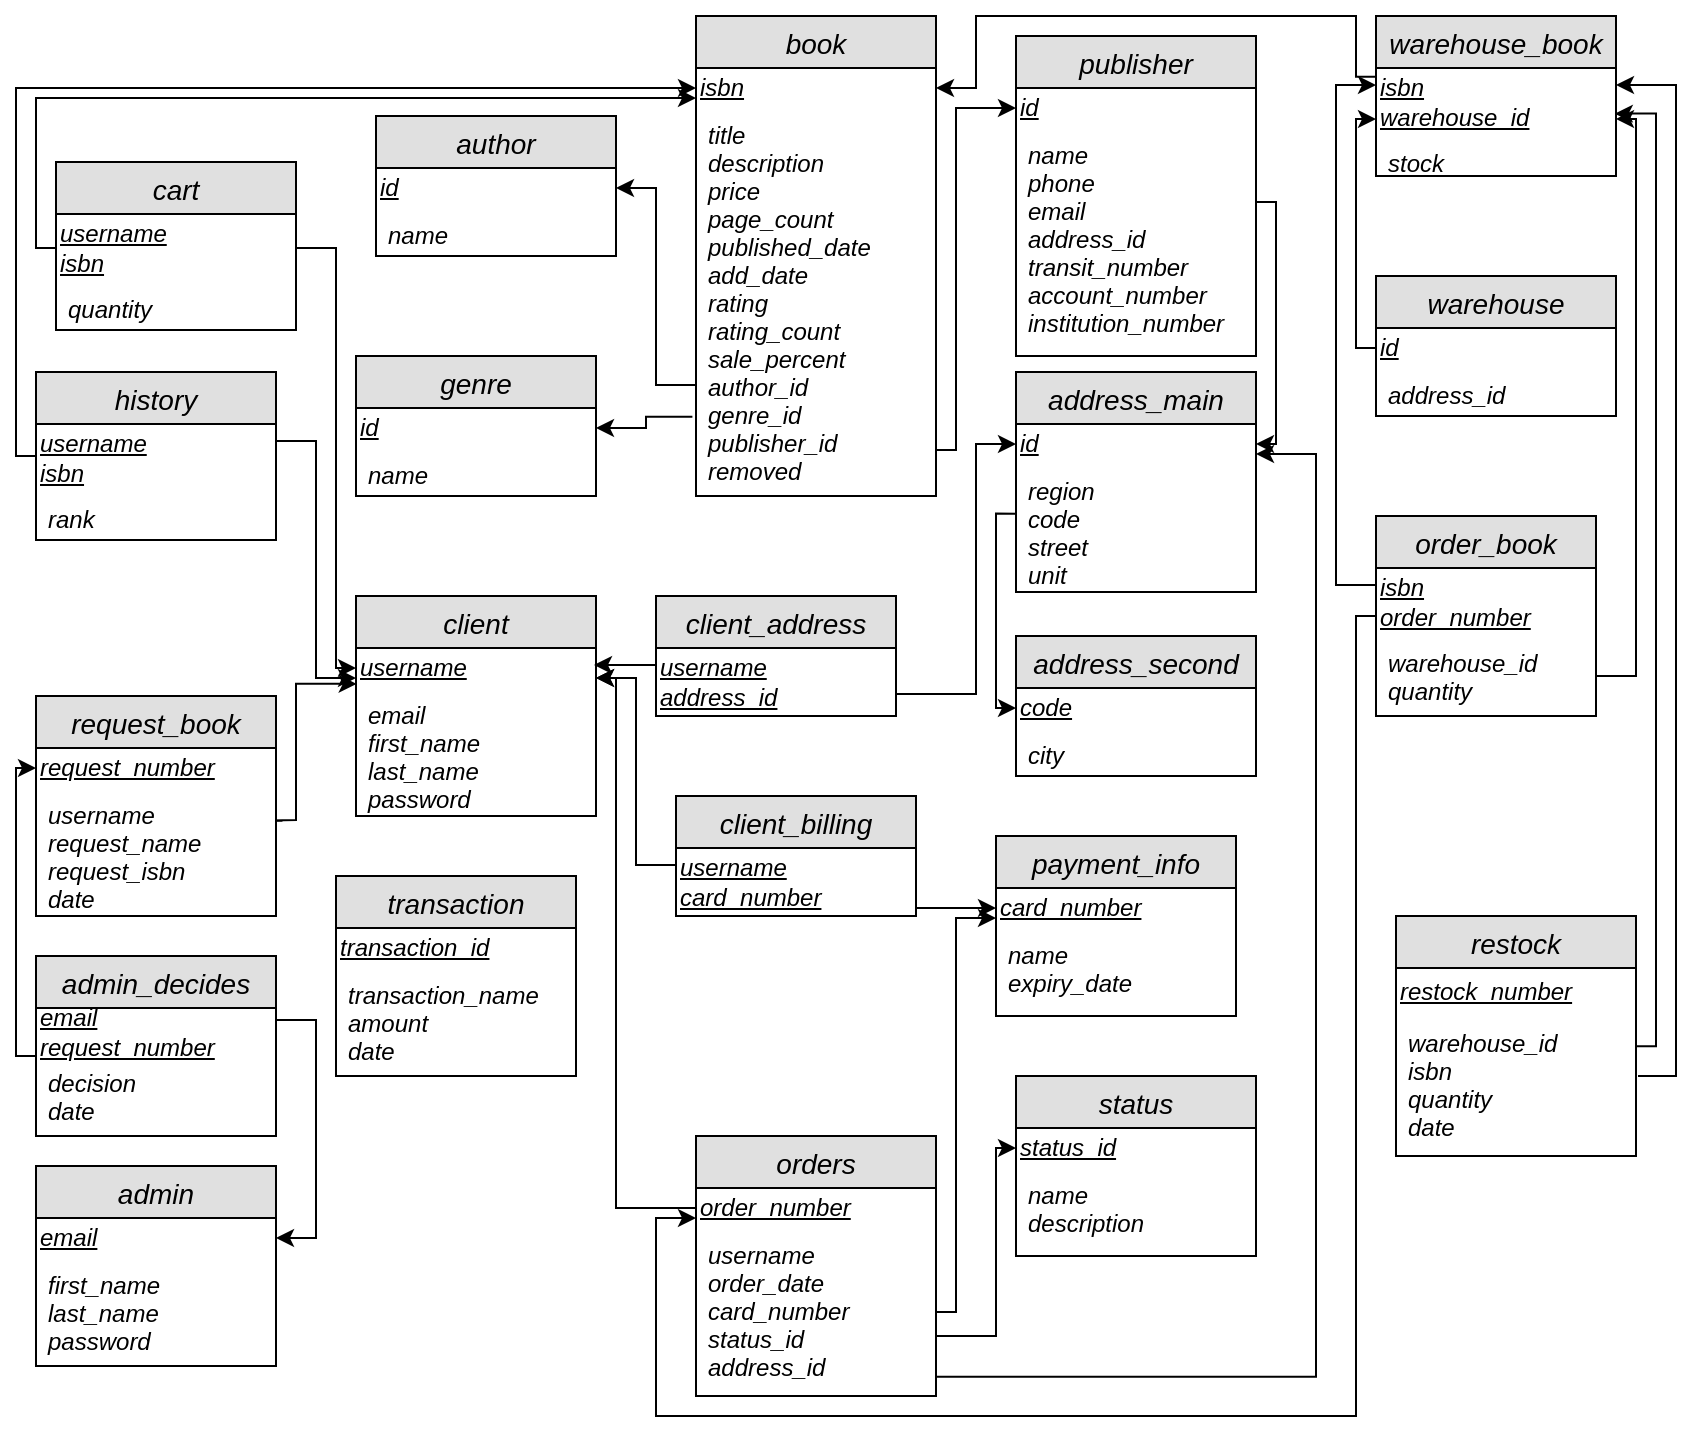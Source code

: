 <mxfile version="12.9.8" type="device"><diagram id="RTbH0Z76wj_Q57GEPLkF" name="Page-1"><mxGraphModel dx="-574" dy="164" grid="1" gridSize="10" guides="1" tooltips="1" connect="1" arrows="1" fold="1" page="1" pageScale="1" pageWidth="850" pageHeight="1100" math="0" shadow="0"><root><mxCell id="0"/><mxCell id="1" parent="0"/><mxCell id="aQ5pBmbl2qoweDgtqHfe-4" value="genre" style="swimlane;fontStyle=2;childLayout=stackLayout;horizontal=1;startSize=26;fillColor=#e0e0e0;horizontalStack=0;resizeParent=1;resizeParentMax=0;resizeLast=0;collapsible=1;marginBottom=0;swimlaneFillColor=#ffffff;align=center;fontSize=14;" parent="1" vertex="1"><mxGeometry x="1030" y="210" width="120" height="70" as="geometry"/></mxCell><mxCell id="aQ5pBmbl2qoweDgtqHfe-5" value="&lt;i&gt;&lt;u&gt;id&lt;/u&gt;&lt;/i&gt;" style="text;html=1;strokeColor=none;fillColor=none;align=left;verticalAlign=middle;whiteSpace=wrap;rounded=0;" parent="aQ5pBmbl2qoweDgtqHfe-4" vertex="1"><mxGeometry y="26" width="120" height="20" as="geometry"/></mxCell><mxCell id="aQ5pBmbl2qoweDgtqHfe-6" value="name" style="text;strokeColor=none;fillColor=none;spacingLeft=4;spacingRight=4;overflow=hidden;rotatable=0;points=[[0,0.5],[1,0.5]];portConstraint=eastwest;fontSize=12;fontStyle=2;align=left;" parent="aQ5pBmbl2qoweDgtqHfe-4" vertex="1"><mxGeometry y="46" width="120" height="24" as="geometry"/></mxCell><mxCell id="aQ5pBmbl2qoweDgtqHfe-23" value="cart" style="swimlane;fontStyle=2;childLayout=stackLayout;horizontal=1;startSize=26;fillColor=#e0e0e0;horizontalStack=0;resizeParent=1;resizeParentMax=0;resizeLast=0;collapsible=1;marginBottom=0;swimlaneFillColor=#ffffff;align=center;fontSize=14;" parent="1" vertex="1"><mxGeometry x="880" y="113" width="120" height="84" as="geometry"/></mxCell><mxCell id="aQ5pBmbl2qoweDgtqHfe-24" value="&lt;i&gt;&lt;u&gt;username&lt;br&gt;isbn&lt;br&gt;&lt;/u&gt;&lt;/i&gt;" style="text;html=1;strokeColor=none;fillColor=none;align=left;verticalAlign=middle;whiteSpace=wrap;rounded=0;" parent="aQ5pBmbl2qoweDgtqHfe-23" vertex="1"><mxGeometry y="26" width="120" height="34" as="geometry"/></mxCell><mxCell id="aQ5pBmbl2qoweDgtqHfe-25" value="quantity" style="text;strokeColor=none;fillColor=none;spacingLeft=4;spacingRight=4;overflow=hidden;rotatable=0;points=[[0,0.5],[1,0.5]];portConstraint=eastwest;fontSize=12;fontStyle=2;align=left;" parent="aQ5pBmbl2qoweDgtqHfe-23" vertex="1"><mxGeometry y="60" width="120" height="24" as="geometry"/></mxCell><mxCell id="aQ5pBmbl2qoweDgtqHfe-99" style="edgeStyle=orthogonalEdgeStyle;rounded=0;orthogonalLoop=1;jettySize=auto;html=1;entryX=0;entryY=0.5;entryDx=0;entryDy=0;" parent="1" source="aQ5pBmbl2qoweDgtqHfe-77" target="aQ5pBmbl2qoweDgtqHfe-11" edge="1"><mxGeometry relative="1" as="geometry"><mxPoint x="1160" y="40" as="targetPoint"/><Array as="points"><mxPoint x="860" y="260"/><mxPoint x="860" y="76"/></Array></mxGeometry></mxCell><mxCell id="aQ5pBmbl2qoweDgtqHfe-77" value="history" style="swimlane;fontStyle=2;childLayout=stackLayout;horizontal=1;startSize=26;fillColor=#e0e0e0;horizontalStack=0;resizeParent=1;resizeParentMax=0;resizeLast=0;collapsible=1;marginBottom=0;swimlaneFillColor=#ffffff;align=center;fontSize=14;" parent="1" vertex="1"><mxGeometry x="870" y="218" width="120" height="84" as="geometry"/></mxCell><mxCell id="aQ5pBmbl2qoweDgtqHfe-78" value="&lt;i&gt;&lt;u&gt;username&lt;br&gt;isbn&lt;br&gt;&lt;/u&gt;&lt;/i&gt;" style="text;html=1;strokeColor=none;fillColor=none;align=left;verticalAlign=middle;whiteSpace=wrap;rounded=0;" parent="aQ5pBmbl2qoweDgtqHfe-77" vertex="1"><mxGeometry y="26" width="120" height="34" as="geometry"/></mxCell><mxCell id="aQ5pBmbl2qoweDgtqHfe-79" value="rank" style="text;strokeColor=none;fillColor=none;spacingLeft=4;spacingRight=4;overflow=hidden;rotatable=0;points=[[0,0.5],[1,0.5]];portConstraint=eastwest;fontSize=12;fontStyle=2;align=left;" parent="aQ5pBmbl2qoweDgtqHfe-77" vertex="1"><mxGeometry y="60" width="120" height="24" as="geometry"/></mxCell><mxCell id="aQ5pBmbl2qoweDgtqHfe-1" value="author" style="swimlane;fontStyle=2;childLayout=stackLayout;horizontal=1;startSize=26;fillColor=#e0e0e0;horizontalStack=0;resizeParent=1;resizeParentMax=0;resizeLast=0;collapsible=1;marginBottom=0;swimlaneFillColor=#ffffff;align=center;fontSize=14;" parent="1" vertex="1"><mxGeometry x="1040" y="90" width="120" height="70" as="geometry"/></mxCell><mxCell id="aQ5pBmbl2qoweDgtqHfe-2" value="&lt;i&gt;&lt;u&gt;id&lt;/u&gt;&lt;/i&gt;" style="text;html=1;strokeColor=none;fillColor=none;align=left;verticalAlign=middle;whiteSpace=wrap;rounded=0;" parent="aQ5pBmbl2qoweDgtqHfe-1" vertex="1"><mxGeometry y="26" width="120" height="20" as="geometry"/></mxCell><mxCell id="aQ5pBmbl2qoweDgtqHfe-3" value="name" style="text;strokeColor=none;fillColor=none;spacingLeft=4;spacingRight=4;overflow=hidden;rotatable=0;points=[[0,0.5],[1,0.5]];portConstraint=eastwest;fontSize=12;fontStyle=2;align=left;" parent="aQ5pBmbl2qoweDgtqHfe-1" vertex="1"><mxGeometry y="46" width="120" height="24" as="geometry"/></mxCell><mxCell id="aQ5pBmbl2qoweDgtqHfe-110" style="edgeStyle=orthogonalEdgeStyle;rounded=0;orthogonalLoop=1;jettySize=auto;html=1;entryX=1;entryY=0.5;entryDx=0;entryDy=0;exitX=-0.001;exitY=0.128;exitDx=0;exitDy=0;exitPerimeter=0;" parent="1" source="aQ5pBmbl2qoweDgtqHfe-108" target="aQ5pBmbl2qoweDgtqHfe-11" edge="1"><mxGeometry relative="1" as="geometry"><Array as="points"><mxPoint x="1530" y="70"/><mxPoint x="1530" y="40"/><mxPoint x="1340" y="40"/><mxPoint x="1340" y="76"/></Array></mxGeometry></mxCell><mxCell id="aQ5pBmbl2qoweDgtqHfe-26" value="client" style="swimlane;fontStyle=2;childLayout=stackLayout;horizontal=1;startSize=26;fillColor=#e0e0e0;horizontalStack=0;resizeParent=1;resizeParentMax=0;resizeLast=0;collapsible=1;marginBottom=0;swimlaneFillColor=#ffffff;align=center;fontSize=14;" parent="1" vertex="1"><mxGeometry x="1030" y="330" width="120" height="110" as="geometry"/></mxCell><mxCell id="aQ5pBmbl2qoweDgtqHfe-27" value="&lt;i&gt;&lt;u&gt;username&lt;/u&gt;&lt;/i&gt;" style="text;html=1;strokeColor=none;fillColor=none;align=left;verticalAlign=middle;whiteSpace=wrap;rounded=0;" parent="aQ5pBmbl2qoweDgtqHfe-26" vertex="1"><mxGeometry y="26" width="120" height="20" as="geometry"/></mxCell><mxCell id="aQ5pBmbl2qoweDgtqHfe-28" value="email&#10;first_name&#10;last_name&#10;password" style="text;strokeColor=none;fillColor=none;spacingLeft=4;spacingRight=4;overflow=hidden;rotatable=0;points=[[0,0.5],[1,0.5]];portConstraint=eastwest;fontSize=12;fontStyle=2;align=left;" parent="aQ5pBmbl2qoweDgtqHfe-26" vertex="1"><mxGeometry y="46" width="120" height="64" as="geometry"/></mxCell><mxCell id="aQ5pBmbl2qoweDgtqHfe-52" value="client_address" style="swimlane;fontStyle=2;childLayout=stackLayout;horizontal=1;startSize=26;fillColor=#e0e0e0;horizontalStack=0;resizeParent=1;resizeParentMax=0;resizeLast=0;collapsible=1;marginBottom=0;swimlaneFillColor=#ffffff;align=center;fontSize=14;" parent="1" vertex="1"><mxGeometry x="1180" y="330" width="120" height="60" as="geometry"/></mxCell><mxCell id="aQ5pBmbl2qoweDgtqHfe-53" value="&lt;i&gt;&lt;u&gt;username&lt;br&gt;address_id&lt;br&gt;&lt;/u&gt;&lt;/i&gt;" style="text;html=1;strokeColor=none;fillColor=none;align=left;verticalAlign=middle;whiteSpace=wrap;rounded=0;" parent="aQ5pBmbl2qoweDgtqHfe-52" vertex="1"><mxGeometry y="26" width="120" height="34" as="geometry"/></mxCell><mxCell id="aQ5pBmbl2qoweDgtqHfe-107" value="warehouse_book" style="swimlane;fontStyle=2;childLayout=stackLayout;horizontal=1;startSize=26;fillColor=#e0e0e0;horizontalStack=0;resizeParent=1;resizeParentMax=0;resizeLast=0;collapsible=1;marginBottom=0;swimlaneFillColor=#ffffff;align=center;fontSize=14;" parent="1" vertex="1"><mxGeometry x="1540" y="40" width="120" height="80" as="geometry"/></mxCell><mxCell id="aQ5pBmbl2qoweDgtqHfe-108" value="&lt;i&gt;&lt;u&gt;isbn&lt;br&gt;warehouse_id&lt;br&gt;&lt;/u&gt;&lt;/i&gt;" style="text;html=1;strokeColor=none;fillColor=none;align=left;verticalAlign=middle;whiteSpace=wrap;rounded=0;" parent="aQ5pBmbl2qoweDgtqHfe-107" vertex="1"><mxGeometry y="26" width="120" height="34" as="geometry"/></mxCell><mxCell id="aQ5pBmbl2qoweDgtqHfe-109" value="stock" style="text;strokeColor=none;fillColor=none;spacingLeft=4;spacingRight=4;overflow=hidden;rotatable=0;points=[[0,0.5],[1,0.5]];portConstraint=eastwest;fontSize=12;fontStyle=2;align=left;" parent="aQ5pBmbl2qoweDgtqHfe-107" vertex="1"><mxGeometry y="60" width="120" height="20" as="geometry"/></mxCell><mxCell id="aQ5pBmbl2qoweDgtqHfe-56" value="client_billing" style="swimlane;fontStyle=2;childLayout=stackLayout;horizontal=1;startSize=26;fillColor=#e0e0e0;horizontalStack=0;resizeParent=1;resizeParentMax=0;resizeLast=0;collapsible=1;marginBottom=0;swimlaneFillColor=#ffffff;align=center;fontSize=14;" parent="1" vertex="1"><mxGeometry x="1190" y="430" width="120" height="60" as="geometry"/></mxCell><mxCell id="aQ5pBmbl2qoweDgtqHfe-57" value="&lt;i&gt;&lt;u&gt;username&lt;br&gt;card_number&lt;br&gt;&lt;/u&gt;&lt;/i&gt;" style="text;html=1;strokeColor=none;fillColor=none;align=left;verticalAlign=middle;whiteSpace=wrap;rounded=0;" parent="aQ5pBmbl2qoweDgtqHfe-56" vertex="1"><mxGeometry y="26" width="120" height="34" as="geometry"/></mxCell><mxCell id="aQ5pBmbl2qoweDgtqHfe-113" style="edgeStyle=orthogonalEdgeStyle;rounded=0;orthogonalLoop=1;jettySize=auto;html=1;entryX=0;entryY=0.75;entryDx=0;entryDy=0;exitX=0;exitY=0.5;exitDx=0;exitDy=0;" parent="1" source="aQ5pBmbl2qoweDgtqHfe-44" target="aQ5pBmbl2qoweDgtqHfe-108" edge="1"><mxGeometry relative="1" as="geometry"><Array as="points"><mxPoint x="1530" y="206"/><mxPoint x="1530" y="91"/></Array></mxGeometry></mxCell><mxCell id="aQ5pBmbl2qoweDgtqHfe-10" value="book" style="swimlane;fontStyle=2;childLayout=stackLayout;horizontal=1;startSize=26;fillColor=#e0e0e0;horizontalStack=0;resizeParent=1;resizeParentMax=0;resizeLast=0;collapsible=1;marginBottom=0;swimlaneFillColor=#ffffff;align=center;fontSize=14;" parent="1" vertex="1"><mxGeometry x="1200" y="40" width="120" height="240" as="geometry"/></mxCell><mxCell id="aQ5pBmbl2qoweDgtqHfe-11" value="&lt;i&gt;&lt;u&gt;isbn&lt;/u&gt;&lt;/i&gt;" style="text;html=1;strokeColor=none;fillColor=none;align=left;verticalAlign=middle;whiteSpace=wrap;rounded=0;" parent="aQ5pBmbl2qoweDgtqHfe-10" vertex="1"><mxGeometry y="26" width="120" height="20" as="geometry"/></mxCell><mxCell id="aQ5pBmbl2qoweDgtqHfe-12" value="title&#10;description&#10;price&#10;page_count&#10;published_date&#10;add_date&#10;rating&#10;rating_count&#10;sale_percent&#10;author_id&#10;genre_id&#10;publisher_id&#10;removed" style="text;strokeColor=none;fillColor=none;spacingLeft=4;spacingRight=4;overflow=hidden;rotatable=0;points=[[0,0.5],[1,0.5]];portConstraint=eastwest;fontSize=12;fontStyle=2;align=left;" parent="aQ5pBmbl2qoweDgtqHfe-10" vertex="1"><mxGeometry y="46" width="120" height="194" as="geometry"/></mxCell><mxCell id="aQ5pBmbl2qoweDgtqHfe-7" value="publisher" style="swimlane;fontStyle=2;childLayout=stackLayout;horizontal=1;startSize=26;fillColor=#e0e0e0;horizontalStack=0;resizeParent=1;resizeParentMax=0;resizeLast=0;collapsible=1;marginBottom=0;swimlaneFillColor=#ffffff;align=center;fontSize=14;" parent="1" vertex="1"><mxGeometry x="1360" y="50" width="120" height="160" as="geometry"/></mxCell><mxCell id="aQ5pBmbl2qoweDgtqHfe-8" value="&lt;i&gt;&lt;u&gt;id&lt;/u&gt;&lt;/i&gt;" style="text;html=1;strokeColor=none;fillColor=none;align=left;verticalAlign=middle;whiteSpace=wrap;rounded=0;" parent="aQ5pBmbl2qoweDgtqHfe-7" vertex="1"><mxGeometry y="26" width="120" height="20" as="geometry"/></mxCell><mxCell id="aQ5pBmbl2qoweDgtqHfe-9" value="name&#10;phone&#10;email&#10;address_id&#10;transit_number&#10;account_number&#10;institution_number" style="text;strokeColor=none;fillColor=none;spacingLeft=4;spacingRight=4;overflow=hidden;rotatable=0;points=[[0,0.5],[1,0.5]];portConstraint=eastwest;fontSize=12;fontStyle=2;align=left;" parent="aQ5pBmbl2qoweDgtqHfe-7" vertex="1"><mxGeometry y="46" width="120" height="114" as="geometry"/></mxCell><mxCell id="aQ5pBmbl2qoweDgtqHfe-46" value="address_main" style="swimlane;fontStyle=2;childLayout=stackLayout;horizontal=1;startSize=26;fillColor=#e0e0e0;horizontalStack=0;resizeParent=1;resizeParentMax=0;resizeLast=0;collapsible=1;marginBottom=0;swimlaneFillColor=#ffffff;align=center;fontSize=14;" parent="1" vertex="1"><mxGeometry x="1360" y="218" width="120" height="110" as="geometry"/></mxCell><mxCell id="aQ5pBmbl2qoweDgtqHfe-47" value="&lt;i&gt;&lt;u&gt;id&lt;/u&gt;&lt;/i&gt;" style="text;html=1;strokeColor=none;fillColor=none;align=left;verticalAlign=middle;whiteSpace=wrap;rounded=0;" parent="aQ5pBmbl2qoweDgtqHfe-46" vertex="1"><mxGeometry y="26" width="120" height="20" as="geometry"/></mxCell><mxCell id="aQ5pBmbl2qoweDgtqHfe-48" value="region&#10;code&#10;street&#10;unit" style="text;strokeColor=none;fillColor=none;spacingLeft=4;spacingRight=4;overflow=hidden;rotatable=0;points=[[0,0.5],[1,0.5]];portConstraint=eastwest;fontSize=12;fontStyle=2;align=left;" parent="aQ5pBmbl2qoweDgtqHfe-46" vertex="1"><mxGeometry y="46" width="120" height="64" as="geometry"/></mxCell><mxCell id="aQ5pBmbl2qoweDgtqHfe-20" value="order_book" style="swimlane;fontStyle=2;childLayout=stackLayout;horizontal=1;startSize=26;fillColor=#e0e0e0;horizontalStack=0;resizeParent=1;resizeParentMax=0;resizeLast=0;collapsible=1;marginBottom=0;swimlaneFillColor=#ffffff;align=center;fontSize=14;" parent="1" vertex="1"><mxGeometry x="1540" y="290" width="110" height="100" as="geometry"/></mxCell><mxCell id="aQ5pBmbl2qoweDgtqHfe-21" value="&lt;i&gt;&lt;u&gt;isbn&lt;br&gt;order_number&lt;br&gt;&lt;/u&gt;&lt;/i&gt;" style="text;html=1;strokeColor=none;fillColor=none;align=left;verticalAlign=middle;whiteSpace=wrap;rounded=0;" parent="aQ5pBmbl2qoweDgtqHfe-20" vertex="1"><mxGeometry y="26" width="110" height="34" as="geometry"/></mxCell><mxCell id="aQ5pBmbl2qoweDgtqHfe-22" value="warehouse_id&#10;quantity" style="text;strokeColor=none;fillColor=none;spacingLeft=4;spacingRight=4;overflow=hidden;rotatable=0;points=[[0,0.5],[1,0.5]];portConstraint=eastwest;fontSize=12;fontStyle=2;align=left;" parent="aQ5pBmbl2qoweDgtqHfe-20" vertex="1"><mxGeometry y="60" width="110" height="40" as="geometry"/></mxCell><mxCell id="aQ5pBmbl2qoweDgtqHfe-82" style="edgeStyle=orthogonalEdgeStyle;rounded=0;orthogonalLoop=1;jettySize=auto;html=1;entryX=0;entryY=0.5;entryDx=0;entryDy=0;" parent="1" source="aQ5pBmbl2qoweDgtqHfe-12" target="aQ5pBmbl2qoweDgtqHfe-8" edge="1"><mxGeometry relative="1" as="geometry"><mxPoint x="1460" y="40" as="targetPoint"/><Array as="points"><mxPoint x="1319" y="257"/><mxPoint x="1330" y="257"/><mxPoint x="1330" y="86"/></Array></mxGeometry></mxCell><mxCell id="aQ5pBmbl2qoweDgtqHfe-84" style="edgeStyle=orthogonalEdgeStyle;rounded=0;orthogonalLoop=1;jettySize=auto;html=1;entryX=1;entryY=0.5;entryDx=0;entryDy=0;exitX=0.004;exitY=0.714;exitDx=0;exitDy=0;exitPerimeter=0;" parent="1" source="aQ5pBmbl2qoweDgtqHfe-12" target="aQ5pBmbl2qoweDgtqHfe-2" edge="1"><mxGeometry relative="1" as="geometry"/></mxCell><mxCell id="aQ5pBmbl2qoweDgtqHfe-85" style="edgeStyle=orthogonalEdgeStyle;rounded=0;orthogonalLoop=1;jettySize=auto;html=1;entryX=1;entryY=0.5;entryDx=0;entryDy=0;exitX=-0.015;exitY=0.796;exitDx=0;exitDy=0;exitPerimeter=0;" parent="1" source="aQ5pBmbl2qoweDgtqHfe-12" target="aQ5pBmbl2qoweDgtqHfe-5" edge="1"><mxGeometry relative="1" as="geometry"/></mxCell><mxCell id="aQ5pBmbl2qoweDgtqHfe-86" style="edgeStyle=orthogonalEdgeStyle;rounded=0;orthogonalLoop=1;jettySize=auto;html=1;entryX=1;entryY=0.5;entryDx=0;entryDy=0;" parent="1" source="aQ5pBmbl2qoweDgtqHfe-9" target="aQ5pBmbl2qoweDgtqHfe-47" edge="1"><mxGeometry relative="1" as="geometry"><mxPoint x="1620" y="296" as="targetPoint"/><Array as="points"><mxPoint x="1490" y="133"/><mxPoint x="1490" y="254"/></Array></mxGeometry></mxCell><mxCell id="aQ5pBmbl2qoweDgtqHfe-89" style="edgeStyle=orthogonalEdgeStyle;rounded=0;orthogonalLoop=1;jettySize=auto;html=1;entryX=0;entryY=0.5;entryDx=0;entryDy=0;exitX=0.002;exitY=0.388;exitDx=0;exitDy=0;exitPerimeter=0;" parent="1" source="aQ5pBmbl2qoweDgtqHfe-48" target="aQ5pBmbl2qoweDgtqHfe-50" edge="1"><mxGeometry relative="1" as="geometry"><mxPoint x="1400" y="268" as="sourcePoint"/><Array as="points"><mxPoint x="1350" y="289"/><mxPoint x="1350" y="386"/></Array></mxGeometry></mxCell><mxCell id="aQ5pBmbl2qoweDgtqHfe-92" style="edgeStyle=orthogonalEdgeStyle;rounded=0;orthogonalLoop=1;jettySize=auto;html=1;entryX=0;entryY=0.5;entryDx=0;entryDy=0;" parent="1" source="aQ5pBmbl2qoweDgtqHfe-53" target="aQ5pBmbl2qoweDgtqHfe-47" edge="1"><mxGeometry relative="1" as="geometry"><Array as="points"><mxPoint x="1340" y="379"/><mxPoint x="1340" y="254"/></Array></mxGeometry></mxCell><mxCell id="aQ5pBmbl2qoweDgtqHfe-95" style="edgeStyle=orthogonalEdgeStyle;rounded=0;orthogonalLoop=1;jettySize=auto;html=1;entryX=0;entryY=0.5;entryDx=0;entryDy=0;" parent="1" source="aQ5pBmbl2qoweDgtqHfe-24" target="aQ5pBmbl2qoweDgtqHfe-27" edge="1"><mxGeometry relative="1" as="geometry"><Array as="points"><mxPoint x="1020" y="156"/><mxPoint x="1020" y="366"/></Array></mxGeometry></mxCell><mxCell id="aQ5pBmbl2qoweDgtqHfe-96" style="edgeStyle=orthogonalEdgeStyle;rounded=0;orthogonalLoop=1;jettySize=auto;html=1;entryX=0;entryY=0.75;entryDx=0;entryDy=0;exitX=1;exitY=0.25;exitDx=0;exitDy=0;" parent="1" source="aQ5pBmbl2qoweDgtqHfe-78" target="aQ5pBmbl2qoweDgtqHfe-27" edge="1"><mxGeometry relative="1" as="geometry"><Array as="points"><mxPoint x="1010" y="253"/><mxPoint x="1010" y="371"/></Array></mxGeometry></mxCell><mxCell id="aQ5pBmbl2qoweDgtqHfe-98" style="edgeStyle=orthogonalEdgeStyle;rounded=0;orthogonalLoop=1;jettySize=auto;html=1;entryX=0;entryY=0.75;entryDx=0;entryDy=0;" parent="1" source="aQ5pBmbl2qoweDgtqHfe-24" target="aQ5pBmbl2qoweDgtqHfe-11" edge="1"><mxGeometry relative="1" as="geometry"><mxPoint x="1200" y="76" as="targetPoint"/><Array as="points"><mxPoint x="870" y="156"/><mxPoint x="870" y="81"/></Array></mxGeometry></mxCell><mxCell id="aQ5pBmbl2qoweDgtqHfe-101" style="edgeStyle=orthogonalEdgeStyle;rounded=0;orthogonalLoop=1;jettySize=auto;html=1;entryX=0.992;entryY=0.42;entryDx=0;entryDy=0;entryPerimeter=0;exitX=0;exitY=0.25;exitDx=0;exitDy=0;" parent="1" source="aQ5pBmbl2qoweDgtqHfe-53" target="aQ5pBmbl2qoweDgtqHfe-27" edge="1"><mxGeometry relative="1" as="geometry"/></mxCell><mxCell id="aQ5pBmbl2qoweDgtqHfe-102" style="edgeStyle=orthogonalEdgeStyle;rounded=0;orthogonalLoop=1;jettySize=auto;html=1;entryX=1;entryY=0.75;entryDx=0;entryDy=0;exitX=0;exitY=0.25;exitDx=0;exitDy=0;" parent="1" source="aQ5pBmbl2qoweDgtqHfe-57" target="aQ5pBmbl2qoweDgtqHfe-27" edge="1"><mxGeometry relative="1" as="geometry"/></mxCell><mxCell id="aQ5pBmbl2qoweDgtqHfe-103" style="edgeStyle=orthogonalEdgeStyle;rounded=0;orthogonalLoop=1;jettySize=auto;html=1;entryX=0;entryY=0.5;entryDx=0;entryDy=0;exitX=1;exitY=0.75;exitDx=0;exitDy=0;" parent="1" source="aQ5pBmbl2qoweDgtqHfe-57" target="aQ5pBmbl2qoweDgtqHfe-62" edge="1"><mxGeometry relative="1" as="geometry"><Array as="points"><mxPoint x="1310" y="486"/></Array></mxGeometry></mxCell><mxCell id="aQ5pBmbl2qoweDgtqHfe-65" value="restock" style="swimlane;fontStyle=2;childLayout=stackLayout;horizontal=1;startSize=26;fillColor=#e0e0e0;horizontalStack=0;resizeParent=1;resizeParentMax=0;resizeLast=0;collapsible=1;marginBottom=0;swimlaneFillColor=#ffffff;align=center;fontSize=14;" parent="1" vertex="1"><mxGeometry x="1550" y="490" width="120" height="120" as="geometry"/></mxCell><mxCell id="aQ5pBmbl2qoweDgtqHfe-66" value="&lt;i&gt;&lt;u&gt;restock_number&lt;/u&gt;&lt;/i&gt;&lt;i&gt;&lt;u&gt;&lt;br&gt;&lt;/u&gt;&lt;/i&gt;" style="text;html=1;strokeColor=none;fillColor=none;align=left;verticalAlign=middle;whiteSpace=wrap;rounded=0;" parent="aQ5pBmbl2qoweDgtqHfe-65" vertex="1"><mxGeometry y="26" width="120" height="24" as="geometry"/></mxCell><mxCell id="aQ5pBmbl2qoweDgtqHfe-67" value="warehouse_id&#10;isbn&#10;quantity&#10;date" style="text;strokeColor=none;fillColor=none;spacingLeft=4;spacingRight=4;overflow=hidden;rotatable=0;points=[[0,0.5],[1,0.5]];portConstraint=eastwest;fontSize=12;fontStyle=2;align=left;" parent="aQ5pBmbl2qoweDgtqHfe-65" vertex="1"><mxGeometry y="50" width="120" height="70" as="geometry"/></mxCell><mxCell id="aQ5pBmbl2qoweDgtqHfe-127" style="edgeStyle=orthogonalEdgeStyle;rounded=0;orthogonalLoop=1;jettySize=auto;html=1;entryX=0.003;entryY=0.897;entryDx=0;entryDy=0;entryPerimeter=0;exitX=1.027;exitY=0.257;exitDx=0;exitDy=0;exitPerimeter=0;" parent="1" source="aQ5pBmbl2qoweDgtqHfe-73" target="aQ5pBmbl2qoweDgtqHfe-27" edge="1"><mxGeometry relative="1" as="geometry"><Array as="points"><mxPoint x="980" y="442"/><mxPoint x="1000" y="442"/><mxPoint x="1000" y="374"/></Array></mxGeometry></mxCell><mxCell id="aQ5pBmbl2qoweDgtqHfe-115" style="edgeStyle=orthogonalEdgeStyle;rounded=0;orthogonalLoop=1;jettySize=auto;html=1;entryX=1;entryY=0.75;entryDx=0;entryDy=0;" parent="1" source="aQ5pBmbl2qoweDgtqHfe-15" target="aQ5pBmbl2qoweDgtqHfe-27" edge="1"><mxGeometry relative="1" as="geometry"><Array as="points"><mxPoint x="1160" y="636"/><mxPoint x="1160" y="371"/></Array></mxGeometry></mxCell><mxCell id="aQ5pBmbl2qoweDgtqHfe-116" style="edgeStyle=orthogonalEdgeStyle;rounded=0;orthogonalLoop=1;jettySize=auto;html=1;entryX=0;entryY=0.5;entryDx=0;entryDy=0;" parent="1" source="aQ5pBmbl2qoweDgtqHfe-16" target="aQ5pBmbl2qoweDgtqHfe-18" edge="1"><mxGeometry relative="1" as="geometry"><Array as="points"><mxPoint x="1350" y="700"/><mxPoint x="1350" y="606"/></Array></mxGeometry></mxCell><mxCell id="aQ5pBmbl2qoweDgtqHfe-117" style="edgeStyle=orthogonalEdgeStyle;rounded=0;orthogonalLoop=1;jettySize=auto;html=1;entryX=0;entryY=0.75;entryDx=0;entryDy=0;exitX=0.996;exitY=0.702;exitDx=0;exitDy=0;exitPerimeter=0;" parent="1" source="aQ5pBmbl2qoweDgtqHfe-16" target="aQ5pBmbl2qoweDgtqHfe-62" edge="1"><mxGeometry relative="1" as="geometry"><Array as="points"><mxPoint x="1320" y="688"/><mxPoint x="1330" y="688"/><mxPoint x="1330" y="491"/></Array></mxGeometry></mxCell><mxCell id="aQ5pBmbl2qoweDgtqHfe-119" style="edgeStyle=orthogonalEdgeStyle;rounded=0;orthogonalLoop=1;jettySize=auto;html=1;entryX=1;entryY=0.75;entryDx=0;entryDy=0;exitX=0.992;exitY=0.886;exitDx=0;exitDy=0;exitPerimeter=0;" parent="1" source="aQ5pBmbl2qoweDgtqHfe-16" target="aQ5pBmbl2qoweDgtqHfe-47" edge="1"><mxGeometry relative="1" as="geometry"><Array as="points"><mxPoint x="1510" y="720"/><mxPoint x="1510" y="259"/></Array></mxGeometry></mxCell><mxCell id="aQ5pBmbl2qoweDgtqHfe-14" value="orders" style="swimlane;fontStyle=2;childLayout=stackLayout;horizontal=1;startSize=26;fillColor=#e0e0e0;horizontalStack=0;resizeParent=1;resizeParentMax=0;resizeLast=0;collapsible=1;marginBottom=0;swimlaneFillColor=#ffffff;align=center;fontSize=14;" parent="1" vertex="1"><mxGeometry x="1200" y="600" width="120" height="130" as="geometry"/></mxCell><mxCell id="aQ5pBmbl2qoweDgtqHfe-15" value="&lt;i&gt;&lt;u&gt;order_number&lt;/u&gt;&lt;/i&gt;" style="text;html=1;strokeColor=none;fillColor=none;align=left;verticalAlign=middle;whiteSpace=wrap;rounded=0;" parent="aQ5pBmbl2qoweDgtqHfe-14" vertex="1"><mxGeometry y="26" width="120" height="20" as="geometry"/></mxCell><mxCell id="aQ5pBmbl2qoweDgtqHfe-16" value="username&#10;order_date&#10;card_number&#10;status_id&#10;address_id" style="text;strokeColor=none;fillColor=none;spacingLeft=4;spacingRight=4;overflow=hidden;rotatable=0;points=[[0,0.5],[1,0.5]];portConstraint=eastwest;fontSize=12;fontStyle=2;align=left;" parent="aQ5pBmbl2qoweDgtqHfe-14" vertex="1"><mxGeometry y="46" width="120" height="84" as="geometry"/></mxCell><mxCell id="aQ5pBmbl2qoweDgtqHfe-122" style="edgeStyle=orthogonalEdgeStyle;rounded=0;orthogonalLoop=1;jettySize=auto;html=1;entryX=0;entryY=0.25;entryDx=0;entryDy=0;exitX=0;exitY=0.25;exitDx=0;exitDy=0;" parent="1" source="aQ5pBmbl2qoweDgtqHfe-21" target="aQ5pBmbl2qoweDgtqHfe-108" edge="1"><mxGeometry relative="1" as="geometry"><Array as="points"><mxPoint x="1520" y="325"/><mxPoint x="1520" y="75"/></Array></mxGeometry></mxCell><mxCell id="aQ5pBmbl2qoweDgtqHfe-123" style="edgeStyle=orthogonalEdgeStyle;rounded=0;orthogonalLoop=1;jettySize=auto;html=1;entryX=1;entryY=0.75;entryDx=0;entryDy=0;" parent="1" source="aQ5pBmbl2qoweDgtqHfe-22" target="aQ5pBmbl2qoweDgtqHfe-108" edge="1"><mxGeometry relative="1" as="geometry"><Array as="points"><mxPoint x="1670" y="370"/><mxPoint x="1670" y="92"/></Array></mxGeometry></mxCell><mxCell id="aQ5pBmbl2qoweDgtqHfe-125" style="edgeStyle=orthogonalEdgeStyle;rounded=0;orthogonalLoop=1;jettySize=auto;html=1;entryX=1;entryY=0.25;entryDx=0;entryDy=0;" parent="1" target="aQ5pBmbl2qoweDgtqHfe-108" edge="1"><mxGeometry relative="1" as="geometry"><Array as="points"><mxPoint x="1671" y="570"/><mxPoint x="1690" y="570"/><mxPoint x="1690" y="75"/></Array><mxPoint x="1671" y="570" as="sourcePoint"/></mxGeometry></mxCell><mxCell id="aQ5pBmbl2qoweDgtqHfe-126" style="edgeStyle=orthogonalEdgeStyle;rounded=0;orthogonalLoop=1;jettySize=auto;html=1;entryX=0.995;entryY=0.671;entryDx=0;entryDy=0;entryPerimeter=0;exitX=0.997;exitY=0.216;exitDx=0;exitDy=0;exitPerimeter=0;" parent="1" source="aQ5pBmbl2qoweDgtqHfe-67" target="aQ5pBmbl2qoweDgtqHfe-108" edge="1"><mxGeometry relative="1" as="geometry"><Array as="points"><mxPoint x="1680" y="555"/><mxPoint x="1680" y="89"/></Array></mxGeometry></mxCell><mxCell id="aQ5pBmbl2qoweDgtqHfe-128" style="edgeStyle=orthogonalEdgeStyle;rounded=0;orthogonalLoop=1;jettySize=auto;html=1;entryX=0;entryY=0.5;entryDx=0;entryDy=0;exitX=0;exitY=1;exitDx=0;exitDy=0;" parent="1" source="aQ5pBmbl2qoweDgtqHfe-75" target="aQ5pBmbl2qoweDgtqHfe-72" edge="1"><mxGeometry relative="1" as="geometry"><Array as="points"><mxPoint x="860" y="560"/><mxPoint x="860" y="416"/></Array></mxGeometry></mxCell><mxCell id="aQ5pBmbl2qoweDgtqHfe-129" style="edgeStyle=orthogonalEdgeStyle;rounded=0;orthogonalLoop=1;jettySize=auto;html=1;entryX=1;entryY=0.25;entryDx=0;entryDy=0;exitX=1;exitY=0.5;exitDx=0;exitDy=0;startArrow=classic;startFill=1;endArrow=none;endFill=0;" parent="1" source="aQ5pBmbl2qoweDgtqHfe-34" target="aQ5pBmbl2qoweDgtqHfe-75" edge="1"><mxGeometry relative="1" as="geometry"><Array as="points"><mxPoint x="1010" y="651"/><mxPoint x="1010" y="542"/></Array></mxGeometry></mxCell><mxCell id="aQ5pBmbl2qoweDgtqHfe-43" value="warehouse" style="swimlane;fontStyle=2;childLayout=stackLayout;horizontal=1;startSize=26;fillColor=#e0e0e0;horizontalStack=0;resizeParent=1;resizeParentMax=0;resizeLast=0;collapsible=1;marginBottom=0;swimlaneFillColor=#ffffff;align=center;fontSize=14;" parent="1" vertex="1"><mxGeometry x="1540" y="170" width="120" height="70" as="geometry"/></mxCell><mxCell id="aQ5pBmbl2qoweDgtqHfe-44" value="&lt;i&gt;&lt;u&gt;id&lt;/u&gt;&lt;/i&gt;" style="text;html=1;strokeColor=none;fillColor=none;align=left;verticalAlign=middle;whiteSpace=wrap;rounded=0;" parent="aQ5pBmbl2qoweDgtqHfe-43" vertex="1"><mxGeometry y="26" width="120" height="20" as="geometry"/></mxCell><mxCell id="aQ5pBmbl2qoweDgtqHfe-45" value="address_id" style="text;strokeColor=none;fillColor=none;spacingLeft=4;spacingRight=4;overflow=hidden;rotatable=0;points=[[0,0.5],[1,0.5]];portConstraint=eastwest;fontSize=12;fontStyle=2;align=left;" parent="aQ5pBmbl2qoweDgtqHfe-43" vertex="1"><mxGeometry y="46" width="120" height="24" as="geometry"/></mxCell><mxCell id="aQ5pBmbl2qoweDgtqHfe-61" value="payment_info" style="swimlane;fontStyle=2;childLayout=stackLayout;horizontal=1;startSize=26;fillColor=#e0e0e0;horizontalStack=0;resizeParent=1;resizeParentMax=0;resizeLast=0;collapsible=1;marginBottom=0;swimlaneFillColor=#ffffff;align=center;fontSize=14;" parent="1" vertex="1"><mxGeometry x="1350" y="450" width="120" height="90" as="geometry"/></mxCell><mxCell id="aQ5pBmbl2qoweDgtqHfe-62" value="&lt;i&gt;&lt;u&gt;card_number&lt;/u&gt;&lt;/i&gt;" style="text;html=1;strokeColor=none;fillColor=none;align=left;verticalAlign=middle;whiteSpace=wrap;rounded=0;" parent="aQ5pBmbl2qoweDgtqHfe-61" vertex="1"><mxGeometry y="26" width="120" height="20" as="geometry"/></mxCell><mxCell id="aQ5pBmbl2qoweDgtqHfe-63" value="name&#10;expiry_date" style="text;strokeColor=none;fillColor=none;spacingLeft=4;spacingRight=4;overflow=hidden;rotatable=0;points=[[0,0.5],[1,0.5]];portConstraint=eastwest;fontSize=12;fontStyle=2;align=left;" parent="aQ5pBmbl2qoweDgtqHfe-61" vertex="1"><mxGeometry y="46" width="120" height="44" as="geometry"/></mxCell><mxCell id="aQ5pBmbl2qoweDgtqHfe-17" value="status" style="swimlane;fontStyle=2;childLayout=stackLayout;horizontal=1;startSize=26;fillColor=#e0e0e0;horizontalStack=0;resizeParent=1;resizeParentMax=0;resizeLast=0;collapsible=1;marginBottom=0;swimlaneFillColor=#ffffff;align=center;fontSize=14;" parent="1" vertex="1"><mxGeometry x="1360" y="570" width="120" height="90" as="geometry"/></mxCell><mxCell id="aQ5pBmbl2qoweDgtqHfe-18" value="&lt;i&gt;&lt;u&gt;status_id&lt;/u&gt;&lt;/i&gt;" style="text;html=1;strokeColor=none;fillColor=none;align=left;verticalAlign=middle;whiteSpace=wrap;rounded=0;" parent="aQ5pBmbl2qoweDgtqHfe-17" vertex="1"><mxGeometry y="26" width="120" height="20" as="geometry"/></mxCell><mxCell id="aQ5pBmbl2qoweDgtqHfe-19" value="name&#10;description" style="text;strokeColor=none;fillColor=none;spacingLeft=4;spacingRight=4;overflow=hidden;rotatable=0;points=[[0,0.5],[1,0.5]];portConstraint=eastwest;fontSize=12;fontStyle=2;align=left;" parent="aQ5pBmbl2qoweDgtqHfe-17" vertex="1"><mxGeometry y="46" width="120" height="44" as="geometry"/></mxCell><mxCell id="aQ5pBmbl2qoweDgtqHfe-39" value="transaction" style="swimlane;fontStyle=2;childLayout=stackLayout;horizontal=1;startSize=26;fillColor=#e0e0e0;horizontalStack=0;resizeParent=1;resizeParentMax=0;resizeLast=0;collapsible=1;marginBottom=0;swimlaneFillColor=#ffffff;align=center;fontSize=14;" parent="1" vertex="1"><mxGeometry x="1020" y="470" width="120" height="100" as="geometry"/></mxCell><mxCell id="aQ5pBmbl2qoweDgtqHfe-40" value="&lt;i&gt;&lt;u&gt;transaction_id&lt;/u&gt;&lt;/i&gt;" style="text;html=1;strokeColor=none;fillColor=none;align=left;verticalAlign=middle;whiteSpace=wrap;rounded=0;" parent="aQ5pBmbl2qoweDgtqHfe-39" vertex="1"><mxGeometry y="26" width="120" height="20" as="geometry"/></mxCell><mxCell id="aQ5pBmbl2qoweDgtqHfe-41" value="transaction_name&#10;amount&#10;date" style="text;strokeColor=none;fillColor=none;spacingLeft=4;spacingRight=4;overflow=hidden;rotatable=0;points=[[0,0.5],[1,0.5]];portConstraint=eastwest;fontSize=12;fontStyle=2;align=left;" parent="aQ5pBmbl2qoweDgtqHfe-39" vertex="1"><mxGeometry y="46" width="120" height="54" as="geometry"/></mxCell><mxCell id="aQ5pBmbl2qoweDgtqHfe-71" value="request_book" style="swimlane;fontStyle=2;childLayout=stackLayout;horizontal=1;startSize=26;fillColor=#e0e0e0;horizontalStack=0;resizeParent=1;resizeParentMax=0;resizeLast=0;collapsible=1;marginBottom=0;swimlaneFillColor=#ffffff;align=center;fontSize=14;" parent="1" vertex="1"><mxGeometry x="870" y="380" width="120" height="110" as="geometry"/></mxCell><mxCell id="aQ5pBmbl2qoweDgtqHfe-72" value="&lt;i&gt;&lt;u&gt;request_number&lt;/u&gt;&lt;/i&gt;" style="text;html=1;strokeColor=none;fillColor=none;align=left;verticalAlign=middle;whiteSpace=wrap;rounded=0;" parent="aQ5pBmbl2qoweDgtqHfe-71" vertex="1"><mxGeometry y="26" width="120" height="20" as="geometry"/></mxCell><mxCell id="aQ5pBmbl2qoweDgtqHfe-73" value="username&#10;request_name&#10;request_isbn&#10;date" style="text;strokeColor=none;fillColor=none;spacingLeft=4;spacingRight=4;overflow=hidden;rotatable=0;points=[[0,0.5],[1,0.5]];portConstraint=eastwest;fontSize=12;fontStyle=2;align=left;" parent="aQ5pBmbl2qoweDgtqHfe-71" vertex="1"><mxGeometry y="46" width="120" height="64" as="geometry"/></mxCell><mxCell id="aQ5pBmbl2qoweDgtqHfe-74" value="admin_decides" style="swimlane;fontStyle=2;childLayout=stackLayout;horizontal=1;startSize=26;fillColor=#e0e0e0;horizontalStack=0;resizeParent=1;resizeParentMax=0;resizeLast=0;collapsible=1;marginBottom=0;swimlaneFillColor=#ffffff;align=center;fontSize=14;" parent="1" vertex="1"><mxGeometry x="870" y="510" width="120" height="90" as="geometry"/></mxCell><mxCell id="aQ5pBmbl2qoweDgtqHfe-75" value="&lt;i&gt;&lt;u&gt;email&lt;br&gt;request_number&lt;br&gt;&lt;/u&gt;&lt;/i&gt;" style="text;html=1;strokeColor=none;fillColor=none;align=left;verticalAlign=middle;whiteSpace=wrap;rounded=0;" parent="aQ5pBmbl2qoweDgtqHfe-74" vertex="1"><mxGeometry y="26" width="120" height="24" as="geometry"/></mxCell><mxCell id="aQ5pBmbl2qoweDgtqHfe-76" value="decision&#10;date" style="text;strokeColor=none;fillColor=none;spacingLeft=4;spacingRight=4;overflow=hidden;rotatable=0;points=[[0,0.5],[1,0.5]];portConstraint=eastwest;fontSize=12;fontStyle=2;align=left;" parent="aQ5pBmbl2qoweDgtqHfe-74" vertex="1"><mxGeometry y="50" width="120" height="40" as="geometry"/></mxCell><mxCell id="aQ5pBmbl2qoweDgtqHfe-33" value="admin" style="swimlane;fontStyle=2;childLayout=stackLayout;horizontal=1;startSize=26;fillColor=#e0e0e0;horizontalStack=0;resizeParent=1;resizeParentMax=0;resizeLast=0;collapsible=1;marginBottom=0;swimlaneFillColor=#ffffff;align=center;fontSize=14;" parent="1" vertex="1"><mxGeometry x="870" y="615" width="120" height="100" as="geometry"/></mxCell><mxCell id="aQ5pBmbl2qoweDgtqHfe-34" value="&lt;i&gt;&lt;u&gt;email&lt;/u&gt;&lt;/i&gt;" style="text;html=1;strokeColor=none;fillColor=none;align=left;verticalAlign=middle;whiteSpace=wrap;rounded=0;" parent="aQ5pBmbl2qoweDgtqHfe-33" vertex="1"><mxGeometry y="26" width="120" height="20" as="geometry"/></mxCell><mxCell id="aQ5pBmbl2qoweDgtqHfe-35" value="first_name&#10;last_name&#10;password" style="text;strokeColor=none;fillColor=none;spacingLeft=4;spacingRight=4;overflow=hidden;rotatable=0;points=[[0,0.5],[1,0.5]];portConstraint=eastwest;fontSize=12;fontStyle=2;align=left;" parent="aQ5pBmbl2qoweDgtqHfe-33" vertex="1"><mxGeometry y="46" width="120" height="54" as="geometry"/></mxCell><mxCell id="aQ5pBmbl2qoweDgtqHfe-131" style="edgeStyle=orthogonalEdgeStyle;rounded=0;orthogonalLoop=1;jettySize=auto;html=1;entryX=0;entryY=0.75;entryDx=0;entryDy=0;startArrow=none;startFill=0;endArrow=classic;endFill=1;" parent="1" source="aQ5pBmbl2qoweDgtqHfe-21" target="aQ5pBmbl2qoweDgtqHfe-15" edge="1"><mxGeometry relative="1" as="geometry"><Array as="points"><mxPoint x="1530" y="340"/><mxPoint x="1530" y="740"/><mxPoint x="1180" y="740"/><mxPoint x="1180" y="641"/></Array></mxGeometry></mxCell><mxCell id="aQ5pBmbl2qoweDgtqHfe-49" value="address_second" style="swimlane;fontStyle=2;childLayout=stackLayout;horizontal=1;startSize=26;fillColor=#e0e0e0;horizontalStack=0;resizeParent=1;resizeParentMax=0;resizeLast=0;collapsible=1;marginBottom=0;swimlaneFillColor=#ffffff;align=center;fontSize=14;" parent="1" vertex="1"><mxGeometry x="1360" y="350" width="120" height="70" as="geometry"/></mxCell><mxCell id="aQ5pBmbl2qoweDgtqHfe-50" value="&lt;i&gt;&lt;u&gt;code&lt;/u&gt;&lt;/i&gt;" style="text;html=1;strokeColor=none;fillColor=none;align=left;verticalAlign=middle;whiteSpace=wrap;rounded=0;" parent="aQ5pBmbl2qoweDgtqHfe-49" vertex="1"><mxGeometry y="26" width="120" height="20" as="geometry"/></mxCell><mxCell id="aQ5pBmbl2qoweDgtqHfe-51" value="city" style="text;strokeColor=none;fillColor=none;spacingLeft=4;spacingRight=4;overflow=hidden;rotatable=0;points=[[0,0.5],[1,0.5]];portConstraint=eastwest;fontSize=12;fontStyle=2;align=left;" parent="aQ5pBmbl2qoweDgtqHfe-49" vertex="1"><mxGeometry y="46" width="120" height="24" as="geometry"/></mxCell></root></mxGraphModel></diagram></mxfile>